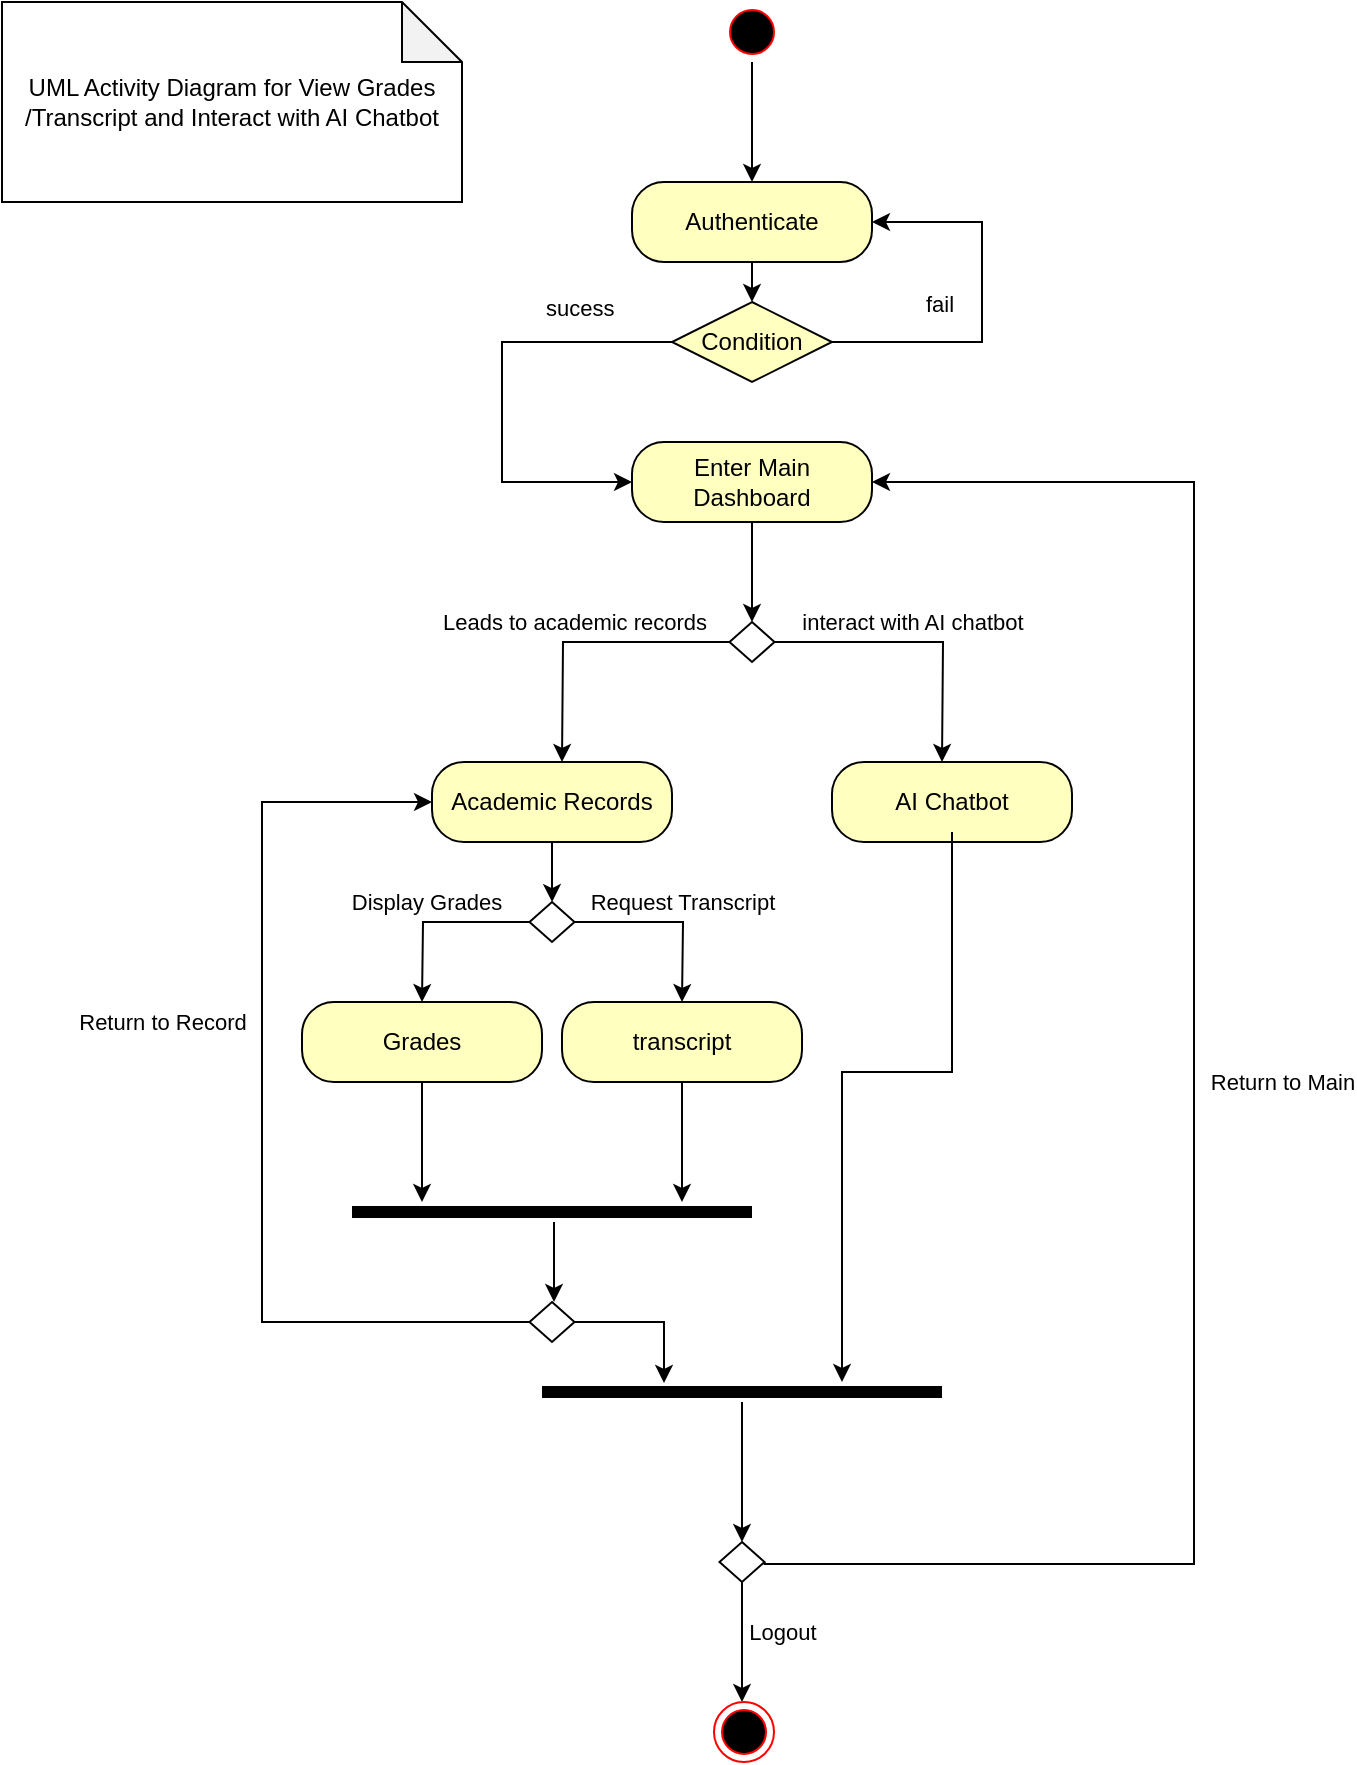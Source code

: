 <mxfile version="23.1.2" type="device">
  <diagram name="Page-1" id="e7e014a7-5840-1c2e-5031-d8a46d1fe8dd">
    <mxGraphModel dx="825" dy="565" grid="1" gridSize="10" guides="1" tooltips="1" connect="1" arrows="1" fold="1" page="1" pageScale="1" pageWidth="1169" pageHeight="826" background="none" math="0" shadow="0">
      <root>
        <mxCell id="0" />
        <mxCell id="1" parent="0" />
        <mxCell id="zIgbDSPFa8-MuDFJuuhk-41" value="" style="ellipse;html=1;shape=startState;fillColor=#000000;strokeColor=#ff0000;" vertex="1" parent="1">
          <mxGeometry x="430" y="50" width="30" height="30" as="geometry" />
        </mxCell>
        <mxCell id="zIgbDSPFa8-MuDFJuuhk-42" value="" style="edgeStyle=orthogonalEdgeStyle;html=1;verticalAlign=bottom;endArrow=classic;endSize=6;strokeColor=#000000;rounded=0;endFill=1;" edge="1" source="zIgbDSPFa8-MuDFJuuhk-41" parent="1">
          <mxGeometry relative="1" as="geometry">
            <mxPoint x="445" y="140" as="targetPoint" />
          </mxGeometry>
        </mxCell>
        <mxCell id="zIgbDSPFa8-MuDFJuuhk-52" style="edgeStyle=orthogonalEdgeStyle;rounded=0;orthogonalLoop=1;jettySize=auto;html=1;exitX=0.5;exitY=1;exitDx=0;exitDy=0;entryX=0.5;entryY=0;entryDx=0;entryDy=0;" edge="1" parent="1" source="zIgbDSPFa8-MuDFJuuhk-43" target="zIgbDSPFa8-MuDFJuuhk-47">
          <mxGeometry relative="1" as="geometry" />
        </mxCell>
        <mxCell id="zIgbDSPFa8-MuDFJuuhk-43" value="Authenticate" style="rounded=1;whiteSpace=wrap;html=1;arcSize=40;fontColor=#000000;fillColor=#ffffc0;strokeColor=#000000;" vertex="1" parent="1">
          <mxGeometry x="385" y="140" width="120" height="40" as="geometry" />
        </mxCell>
        <mxCell id="zIgbDSPFa8-MuDFJuuhk-45" value="Enter Main Dashboard" style="rounded=1;whiteSpace=wrap;html=1;arcSize=40;fontColor=#000000;fillColor=#ffffc0;strokeColor=#000000;" vertex="1" parent="1">
          <mxGeometry x="385" y="270" width="120" height="40" as="geometry" />
        </mxCell>
        <mxCell id="zIgbDSPFa8-MuDFJuuhk-46" value="" style="edgeStyle=orthogonalEdgeStyle;html=1;verticalAlign=bottom;endArrow=classic;endSize=6;strokeColor=#000000;rounded=0;endFill=1;" edge="1" source="zIgbDSPFa8-MuDFJuuhk-45" parent="1">
          <mxGeometry relative="1" as="geometry">
            <mxPoint x="445" y="360" as="targetPoint" />
          </mxGeometry>
        </mxCell>
        <mxCell id="zIgbDSPFa8-MuDFJuuhk-47" value="Condition" style="rhombus;whiteSpace=wrap;html=1;fontColor=#000000;fillColor=#ffffc0;strokeColor=#000000;" vertex="1" parent="1">
          <mxGeometry x="405" y="200" width="80" height="40" as="geometry" />
        </mxCell>
        <mxCell id="zIgbDSPFa8-MuDFJuuhk-48" value="fail" style="edgeStyle=orthogonalEdgeStyle;html=1;align=left;verticalAlign=bottom;endArrow=classic;endSize=6;strokeColor=#000000;rounded=0;exitX=1;exitY=0.5;exitDx=0;exitDy=0;entryX=1;entryY=0.5;entryDx=0;entryDy=0;endFill=1;" edge="1" source="zIgbDSPFa8-MuDFJuuhk-47" parent="1" target="zIgbDSPFa8-MuDFJuuhk-43">
          <mxGeometry x="-0.526" y="10" relative="1" as="geometry">
            <mxPoint x="580" y="150" as="targetPoint" />
            <Array as="points">
              <mxPoint x="560" y="220" />
              <mxPoint x="560" y="160" />
            </Array>
            <mxPoint as="offset" />
          </mxGeometry>
        </mxCell>
        <mxCell id="zIgbDSPFa8-MuDFJuuhk-49" value="sucess" style="edgeStyle=orthogonalEdgeStyle;html=1;align=left;verticalAlign=top;endArrow=classic;endSize=6;strokeColor=#000000;rounded=0;entryX=0;entryY=0.5;entryDx=0;entryDy=0;endFill=1;" edge="1" source="zIgbDSPFa8-MuDFJuuhk-47" parent="1" target="zIgbDSPFa8-MuDFJuuhk-45">
          <mxGeometry x="-0.409" y="-30" relative="1" as="geometry">
            <mxPoint x="380" y="290" as="targetPoint" />
            <Array as="points">
              <mxPoint x="320" y="220" />
              <mxPoint x="320" y="290" />
            </Array>
            <mxPoint as="offset" />
          </mxGeometry>
        </mxCell>
        <mxCell id="zIgbDSPFa8-MuDFJuuhk-55" style="edgeStyle=orthogonalEdgeStyle;rounded=0;orthogonalLoop=1;jettySize=auto;html=1;exitX=0;exitY=0.5;exitDx=0;exitDy=0;" edge="1" parent="1" source="zIgbDSPFa8-MuDFJuuhk-54">
          <mxGeometry relative="1" as="geometry">
            <mxPoint x="350" y="430" as="targetPoint" />
          </mxGeometry>
        </mxCell>
        <mxCell id="zIgbDSPFa8-MuDFJuuhk-69" value="Leads to academic records" style="edgeLabel;html=1;align=center;verticalAlign=middle;resizable=0;points=[];" vertex="1" connectable="0" parent="zIgbDSPFa8-MuDFJuuhk-55">
          <mxGeometry x="0.086" y="1" relative="1" as="geometry">
            <mxPoint y="-11" as="offset" />
          </mxGeometry>
        </mxCell>
        <mxCell id="zIgbDSPFa8-MuDFJuuhk-58" style="edgeStyle=orthogonalEdgeStyle;rounded=0;orthogonalLoop=1;jettySize=auto;html=1;exitX=1;exitY=0.5;exitDx=0;exitDy=0;" edge="1" parent="1" source="zIgbDSPFa8-MuDFJuuhk-54">
          <mxGeometry relative="1" as="geometry">
            <mxPoint x="540" y="430" as="targetPoint" />
          </mxGeometry>
        </mxCell>
        <mxCell id="zIgbDSPFa8-MuDFJuuhk-68" value="interact with AI chatbot" style="edgeLabel;html=1;align=center;verticalAlign=middle;resizable=0;points=[];" vertex="1" connectable="0" parent="zIgbDSPFa8-MuDFJuuhk-58">
          <mxGeometry x="-0.047" y="1" relative="1" as="geometry">
            <mxPoint y="-9" as="offset" />
          </mxGeometry>
        </mxCell>
        <mxCell id="zIgbDSPFa8-MuDFJuuhk-54" value="" style="rhombus;whiteSpace=wrap;html=1;" vertex="1" parent="1">
          <mxGeometry x="433.75" y="360" width="22.5" height="20" as="geometry" />
        </mxCell>
        <mxCell id="zIgbDSPFa8-MuDFJuuhk-73" value="" style="edgeStyle=orthogonalEdgeStyle;rounded=0;orthogonalLoop=1;jettySize=auto;html=1;" edge="1" parent="1" source="zIgbDSPFa8-MuDFJuuhk-60" target="zIgbDSPFa8-MuDFJuuhk-72">
          <mxGeometry relative="1" as="geometry" />
        </mxCell>
        <mxCell id="zIgbDSPFa8-MuDFJuuhk-60" value="Academic Records" style="rounded=1;whiteSpace=wrap;html=1;arcSize=40;fontColor=#000000;fillColor=#ffffc0;strokeColor=#000000;" vertex="1" parent="1">
          <mxGeometry x="285" y="430" width="120" height="40" as="geometry" />
        </mxCell>
        <mxCell id="zIgbDSPFa8-MuDFJuuhk-62" value="AI Chatbot" style="rounded=1;whiteSpace=wrap;html=1;arcSize=40;fontColor=#000000;fillColor=#ffffc0;strokeColor=#000000;" vertex="1" parent="1">
          <mxGeometry x="485" y="430" width="120" height="40" as="geometry" />
        </mxCell>
        <mxCell id="zIgbDSPFa8-MuDFJuuhk-63" value="" style="edgeStyle=orthogonalEdgeStyle;html=1;verticalAlign=bottom;endArrow=classic;strokeColor=#000000;rounded=0;endFill=1;" edge="1" parent="1">
          <mxGeometry relative="1" as="geometry">
            <mxPoint x="490" y="740" as="targetPoint" />
            <mxPoint x="545" y="465" as="sourcePoint" />
            <Array as="points">
              <mxPoint x="545" y="585" />
              <mxPoint x="490" y="585" />
            </Array>
          </mxGeometry>
        </mxCell>
        <mxCell id="zIgbDSPFa8-MuDFJuuhk-74" style="edgeStyle=orthogonalEdgeStyle;rounded=0;orthogonalLoop=1;jettySize=auto;html=1;exitX=0;exitY=0.5;exitDx=0;exitDy=0;endArrow=classic;endFill=1;" edge="1" parent="1" source="zIgbDSPFa8-MuDFJuuhk-72">
          <mxGeometry relative="1" as="geometry">
            <mxPoint x="280" y="550" as="targetPoint" />
          </mxGeometry>
        </mxCell>
        <mxCell id="zIgbDSPFa8-MuDFJuuhk-80" value="Display Grades" style="edgeLabel;html=1;align=center;verticalAlign=middle;resizable=0;points=[];" vertex="1" connectable="0" parent="zIgbDSPFa8-MuDFJuuhk-74">
          <mxGeometry x="0.131" relative="1" as="geometry">
            <mxPoint y="-10" as="offset" />
          </mxGeometry>
        </mxCell>
        <mxCell id="zIgbDSPFa8-MuDFJuuhk-75" style="edgeStyle=orthogonalEdgeStyle;rounded=0;orthogonalLoop=1;jettySize=auto;html=1;exitX=1;exitY=0.5;exitDx=0;exitDy=0;endArrow=classic;endFill=1;" edge="1" parent="1" source="zIgbDSPFa8-MuDFJuuhk-72">
          <mxGeometry relative="1" as="geometry">
            <mxPoint x="410" y="550" as="targetPoint" />
          </mxGeometry>
        </mxCell>
        <mxCell id="zIgbDSPFa8-MuDFJuuhk-81" value="Request Transcript" style="edgeLabel;html=1;align=center;verticalAlign=middle;resizable=0;points=[];" vertex="1" connectable="0" parent="zIgbDSPFa8-MuDFJuuhk-75">
          <mxGeometry x="0.119" relative="1" as="geometry">
            <mxPoint x="1" y="-10" as="offset" />
          </mxGeometry>
        </mxCell>
        <mxCell id="zIgbDSPFa8-MuDFJuuhk-72" value="" style="rhombus;whiteSpace=wrap;html=1;" vertex="1" parent="1">
          <mxGeometry x="333.75" y="500" width="22.5" height="20" as="geometry" />
        </mxCell>
        <mxCell id="zIgbDSPFa8-MuDFJuuhk-76" value="Grades" style="rounded=1;whiteSpace=wrap;html=1;arcSize=40;fontColor=#000000;fillColor=#ffffc0;strokeColor=#000000;" vertex="1" parent="1">
          <mxGeometry x="220" y="550" width="120" height="40" as="geometry" />
        </mxCell>
        <mxCell id="zIgbDSPFa8-MuDFJuuhk-77" value="" style="edgeStyle=orthogonalEdgeStyle;html=1;verticalAlign=bottom;endArrow=classic;endSize=6;strokeColor=#000000;rounded=0;endFill=1;" edge="1" source="zIgbDSPFa8-MuDFJuuhk-76" parent="1">
          <mxGeometry relative="1" as="geometry">
            <mxPoint x="280" y="650" as="targetPoint" />
          </mxGeometry>
        </mxCell>
        <mxCell id="zIgbDSPFa8-MuDFJuuhk-78" value="transcript" style="rounded=1;whiteSpace=wrap;html=1;arcSize=40;fontColor=#000000;fillColor=#ffffc0;strokeColor=#000000;" vertex="1" parent="1">
          <mxGeometry x="350" y="550" width="120" height="40" as="geometry" />
        </mxCell>
        <mxCell id="zIgbDSPFa8-MuDFJuuhk-79" value="" style="edgeStyle=orthogonalEdgeStyle;html=1;verticalAlign=bottom;endArrow=classic;endSize=6;strokeColor=#000000;rounded=0;endFill=1;" edge="1" source="zIgbDSPFa8-MuDFJuuhk-78" parent="1">
          <mxGeometry relative="1" as="geometry">
            <mxPoint x="410" y="650" as="targetPoint" />
          </mxGeometry>
        </mxCell>
        <mxCell id="zIgbDSPFa8-MuDFJuuhk-82" value="" style="shape=line;html=1;strokeWidth=6;strokeColor=#000000;" vertex="1" parent="1">
          <mxGeometry x="245" y="650" width="200" height="10" as="geometry" />
        </mxCell>
        <mxCell id="zIgbDSPFa8-MuDFJuuhk-83" value="" style="edgeStyle=orthogonalEdgeStyle;html=1;verticalAlign=bottom;endArrow=classic;endSize=6;strokeColor=#000000;rounded=0;endFill=1;" edge="1" source="zIgbDSPFa8-MuDFJuuhk-82" parent="1">
          <mxGeometry relative="1" as="geometry">
            <mxPoint x="346" y="700" as="targetPoint" />
            <Array as="points">
              <mxPoint x="346" y="690" />
              <mxPoint x="346" y="690" />
            </Array>
          </mxGeometry>
        </mxCell>
        <mxCell id="zIgbDSPFa8-MuDFJuuhk-84" value="" style="shape=line;html=1;strokeWidth=6;strokeColor=#000000;" vertex="1" parent="1">
          <mxGeometry x="340" y="740" width="200" height="10" as="geometry" />
        </mxCell>
        <mxCell id="zIgbDSPFa8-MuDFJuuhk-85" value="" style="edgeStyle=orthogonalEdgeStyle;html=1;verticalAlign=bottom;endArrow=classic;endSize=6;strokeColor=#000000;rounded=0;endFill=1;" edge="1" source="zIgbDSPFa8-MuDFJuuhk-84" parent="1">
          <mxGeometry relative="1" as="geometry">
            <mxPoint x="440" y="820" as="targetPoint" />
          </mxGeometry>
        </mxCell>
        <mxCell id="zIgbDSPFa8-MuDFJuuhk-87" style="edgeStyle=orthogonalEdgeStyle;rounded=0;orthogonalLoop=1;jettySize=auto;html=1;exitX=1;exitY=0.5;exitDx=0;exitDy=0;entryX=1;entryY=0.5;entryDx=0;entryDy=0;" edge="1" parent="1" target="zIgbDSPFa8-MuDFJuuhk-45">
          <mxGeometry relative="1" as="geometry">
            <mxPoint x="510" y="290" as="targetPoint" />
            <mxPoint x="451.25" y="830" as="sourcePoint" />
            <Array as="points">
              <mxPoint x="451" y="831" />
              <mxPoint x="666" y="831" />
              <mxPoint x="666" y="290" />
            </Array>
          </mxGeometry>
        </mxCell>
        <mxCell id="zIgbDSPFa8-MuDFJuuhk-88" value="Return to Main" style="edgeLabel;html=1;align=center;verticalAlign=middle;resizable=0;points=[];" vertex="1" connectable="0" parent="zIgbDSPFa8-MuDFJuuhk-87">
          <mxGeometry x="-0.006" y="-1" relative="1" as="geometry">
            <mxPoint x="43" y="-1" as="offset" />
          </mxGeometry>
        </mxCell>
        <mxCell id="zIgbDSPFa8-MuDFJuuhk-93" style="edgeStyle=orthogonalEdgeStyle;rounded=0;orthogonalLoop=1;jettySize=auto;html=1;exitX=0.5;exitY=1;exitDx=0;exitDy=0;" edge="1" parent="1" source="zIgbDSPFa8-MuDFJuuhk-86">
          <mxGeometry relative="1" as="geometry">
            <mxPoint x="440" y="900" as="targetPoint" />
            <Array as="points">
              <mxPoint x="440" y="870" />
              <mxPoint x="440" y="870" />
            </Array>
          </mxGeometry>
        </mxCell>
        <mxCell id="zIgbDSPFa8-MuDFJuuhk-97" value="Logout" style="edgeLabel;html=1;align=center;verticalAlign=middle;resizable=0;points=[];" vertex="1" connectable="0" parent="zIgbDSPFa8-MuDFJuuhk-93">
          <mxGeometry x="-0.19" y="-1" relative="1" as="geometry">
            <mxPoint x="21" as="offset" />
          </mxGeometry>
        </mxCell>
        <mxCell id="zIgbDSPFa8-MuDFJuuhk-86" value="" style="rhombus;whiteSpace=wrap;html=1;" vertex="1" parent="1">
          <mxGeometry x="428.75" y="820" width="22.5" height="20" as="geometry" />
        </mxCell>
        <mxCell id="zIgbDSPFa8-MuDFJuuhk-90" style="edgeStyle=orthogonalEdgeStyle;rounded=0;orthogonalLoop=1;jettySize=auto;html=1;exitX=0;exitY=0.5;exitDx=0;exitDy=0;entryX=0;entryY=0.5;entryDx=0;entryDy=0;" edge="1" parent="1" source="zIgbDSPFa8-MuDFJuuhk-89" target="zIgbDSPFa8-MuDFJuuhk-60">
          <mxGeometry relative="1" as="geometry">
            <mxPoint x="170" y="450" as="targetPoint" />
            <Array as="points">
              <mxPoint x="200" y="710" />
              <mxPoint x="200" y="450" />
            </Array>
          </mxGeometry>
        </mxCell>
        <mxCell id="zIgbDSPFa8-MuDFJuuhk-92" value="Return to Record" style="edgeLabel;html=1;align=center;verticalAlign=middle;resizable=0;points=[];" vertex="1" connectable="0" parent="zIgbDSPFa8-MuDFJuuhk-90">
          <mxGeometry x="0.188" relative="1" as="geometry">
            <mxPoint x="-50" as="offset" />
          </mxGeometry>
        </mxCell>
        <mxCell id="zIgbDSPFa8-MuDFJuuhk-89" value="" style="rhombus;whiteSpace=wrap;html=1;" vertex="1" parent="1">
          <mxGeometry x="333.75" y="700" width="22.5" height="20" as="geometry" />
        </mxCell>
        <mxCell id="zIgbDSPFa8-MuDFJuuhk-91" style="edgeStyle=orthogonalEdgeStyle;rounded=0;orthogonalLoop=1;jettySize=auto;html=1;exitX=1;exitY=0.5;exitDx=0;exitDy=0;entryX=0.305;entryY=0.05;entryDx=0;entryDy=0;entryPerimeter=0;endArrow=classic;endFill=1;" edge="1" parent="1" source="zIgbDSPFa8-MuDFJuuhk-89" target="zIgbDSPFa8-MuDFJuuhk-84">
          <mxGeometry relative="1" as="geometry" />
        </mxCell>
        <mxCell id="zIgbDSPFa8-MuDFJuuhk-94" value="" style="ellipse;html=1;shape=endState;fillColor=#000000;strokeColor=#ff0000;" vertex="1" parent="1">
          <mxGeometry x="426" y="900" width="30" height="30" as="geometry" />
        </mxCell>
        <mxCell id="zIgbDSPFa8-MuDFJuuhk-96" value="UML Activity Diagram for View Grades&lt;br&gt;/Transcript and Interact with AI Chatbot" style="shape=note;whiteSpace=wrap;html=1;backgroundOutline=1;darkOpacity=0.05;" vertex="1" parent="1">
          <mxGeometry x="70" y="50" width="230" height="100" as="geometry" />
        </mxCell>
      </root>
    </mxGraphModel>
  </diagram>
</mxfile>
